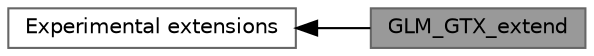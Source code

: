 digraph "GLM_GTX_extend"
{
 // LATEX_PDF_SIZE
  bgcolor="transparent";
  edge [fontname=Helvetica,fontsize=10,labelfontname=Helvetica,labelfontsize=10];
  node [fontname=Helvetica,fontsize=10,shape=box,height=0.2,width=0.4];
  rankdir=LR;
  Node2 [id="Node000002",label="Experimental extensions",height=0.2,width=0.4,color="grey40", fillcolor="white", style="filled",URL="$group__gtx.html",tooltip="Experimental features not specified by GLSL specification."];
  Node1 [id="Node000001",label="GLM_GTX_extend",height=0.2,width=0.4,color="gray40", fillcolor="grey60", style="filled", fontcolor="black",tooltip=" "];
  Node2->Node1 [shape=plaintext, dir="back", style="solid"];
}
